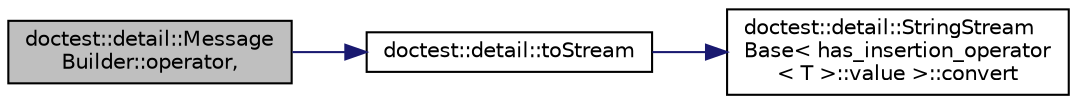 digraph "doctest::detail::MessageBuilder::operator,"
{
 // LATEX_PDF_SIZE
  edge [fontname="Helvetica",fontsize="10",labelfontname="Helvetica",labelfontsize="10"];
  node [fontname="Helvetica",fontsize="10",shape=record];
  rankdir="LR";
  Node1 [label="doctest::detail::Message\lBuilder::operator,",height=0.2,width=0.4,color="black", fillcolor="grey75", style="filled", fontcolor="black",tooltip=" "];
  Node1 -> Node2 [color="midnightblue",fontsize="10",style="solid",fontname="Helvetica"];
  Node2 [label="doctest::detail::toStream",height=0.2,width=0.4,color="black", fillcolor="white", style="filled",URL="$namespacedoctest_1_1detail.html#a71b40611173c82709726b36715229179",tooltip=" "];
  Node2 -> Node3 [color="midnightblue",fontsize="10",style="solid",fontname="Helvetica"];
  Node3 [label="doctest::detail::StringStream\lBase\< has_insertion_operator\l\< T \>::value \>::convert",height=0.2,width=0.4,color="black", fillcolor="white", style="filled",URL="$structdoctest_1_1detail_1_1_string_stream_base.html#a0eca8e2711f17a565fea3696635a3833",tooltip=" "];
}
